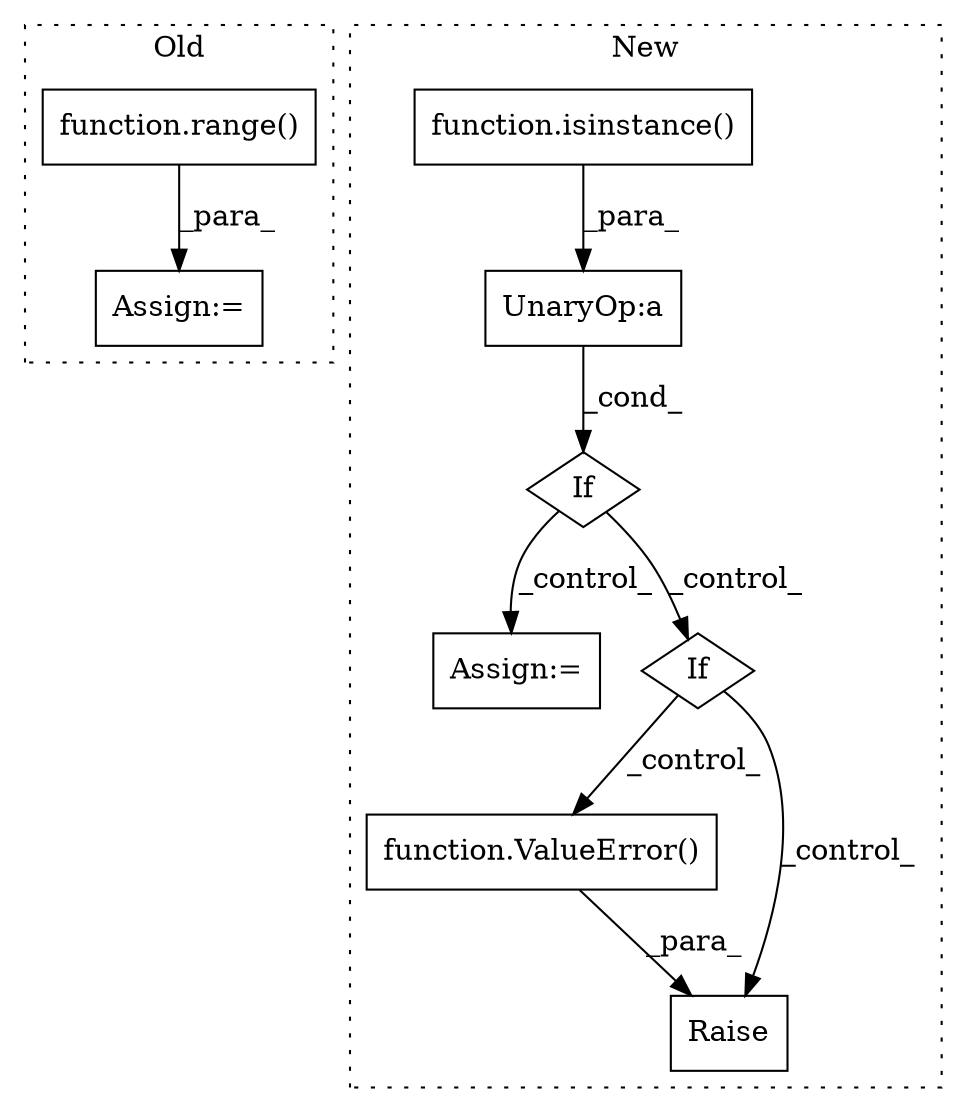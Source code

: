 digraph G {
subgraph cluster0 {
1 [label="function.range()" a="75" s="3134,3155" l="6,1" shape="box"];
6 [label="Assign:=" a="68" s="3127" l="3" shape="box"];
label = "Old";
style="dotted";
}
subgraph cluster1 {
2 [label="function.ValueError()" a="75" s="4431,4471" l="11,1" shape="box"];
3 [label="Raise" a="91" s="4425" l="6" shape="box"];
4 [label="If" a="96" s="4021" l="3" shape="diamond"];
5 [label="Assign:=" a="68" s="4843" l="3" shape="box"];
7 [label="If" a="96" s="4311" l="3" shape="diamond"];
8 [label="UnaryOp:a" a="61" s="4024" l="47" shape="box"];
9 [label="function.isinstance()" a="75" s="4028,4070" l="11,1" shape="box"];
label = "New";
style="dotted";
}
1 -> 6 [label="_para_"];
2 -> 3 [label="_para_"];
4 -> 5 [label="_control_"];
4 -> 7 [label="_control_"];
7 -> 2 [label="_control_"];
7 -> 3 [label="_control_"];
8 -> 4 [label="_cond_"];
9 -> 8 [label="_para_"];
}